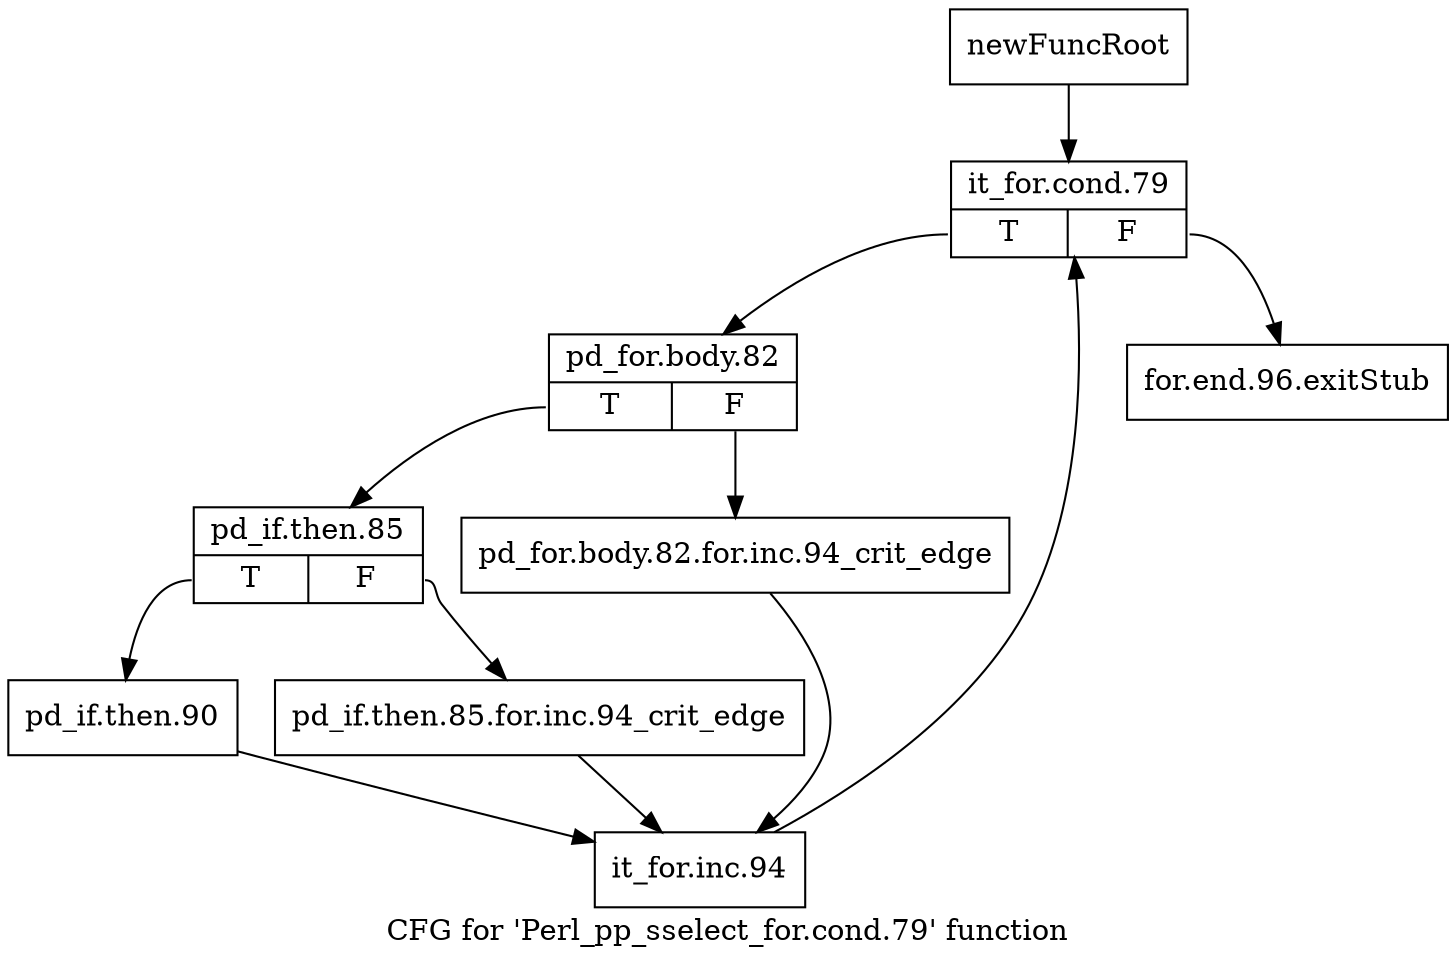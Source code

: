 digraph "CFG for 'Perl_pp_sselect_for.cond.79' function" {
	label="CFG for 'Perl_pp_sselect_for.cond.79' function";

	Node0x50e3ec0 [shape=record,label="{newFuncRoot}"];
	Node0x50e3ec0 -> Node0x50e3f60;
	Node0x50e3f10 [shape=record,label="{for.end.96.exitStub}"];
	Node0x50e3f60 [shape=record,label="{it_for.cond.79|{<s0>T|<s1>F}}"];
	Node0x50e3f60:s0 -> Node0x50e3fb0;
	Node0x50e3f60:s1 -> Node0x50e3f10;
	Node0x50e3fb0 [shape=record,label="{pd_for.body.82|{<s0>T|<s1>F}}"];
	Node0x50e3fb0:s0 -> Node0x50e4050;
	Node0x50e3fb0:s1 -> Node0x50e4000;
	Node0x50e4000 [shape=record,label="{pd_for.body.82.for.inc.94_crit_edge}"];
	Node0x50e4000 -> Node0x50e4140;
	Node0x50e4050 [shape=record,label="{pd_if.then.85|{<s0>T|<s1>F}}"];
	Node0x50e4050:s0 -> Node0x50e40f0;
	Node0x50e4050:s1 -> Node0x50e40a0;
	Node0x50e40a0 [shape=record,label="{pd_if.then.85.for.inc.94_crit_edge}"];
	Node0x50e40a0 -> Node0x50e4140;
	Node0x50e40f0 [shape=record,label="{pd_if.then.90}"];
	Node0x50e40f0 -> Node0x50e4140;
	Node0x50e4140 [shape=record,label="{it_for.inc.94}"];
	Node0x50e4140 -> Node0x50e3f60;
}
